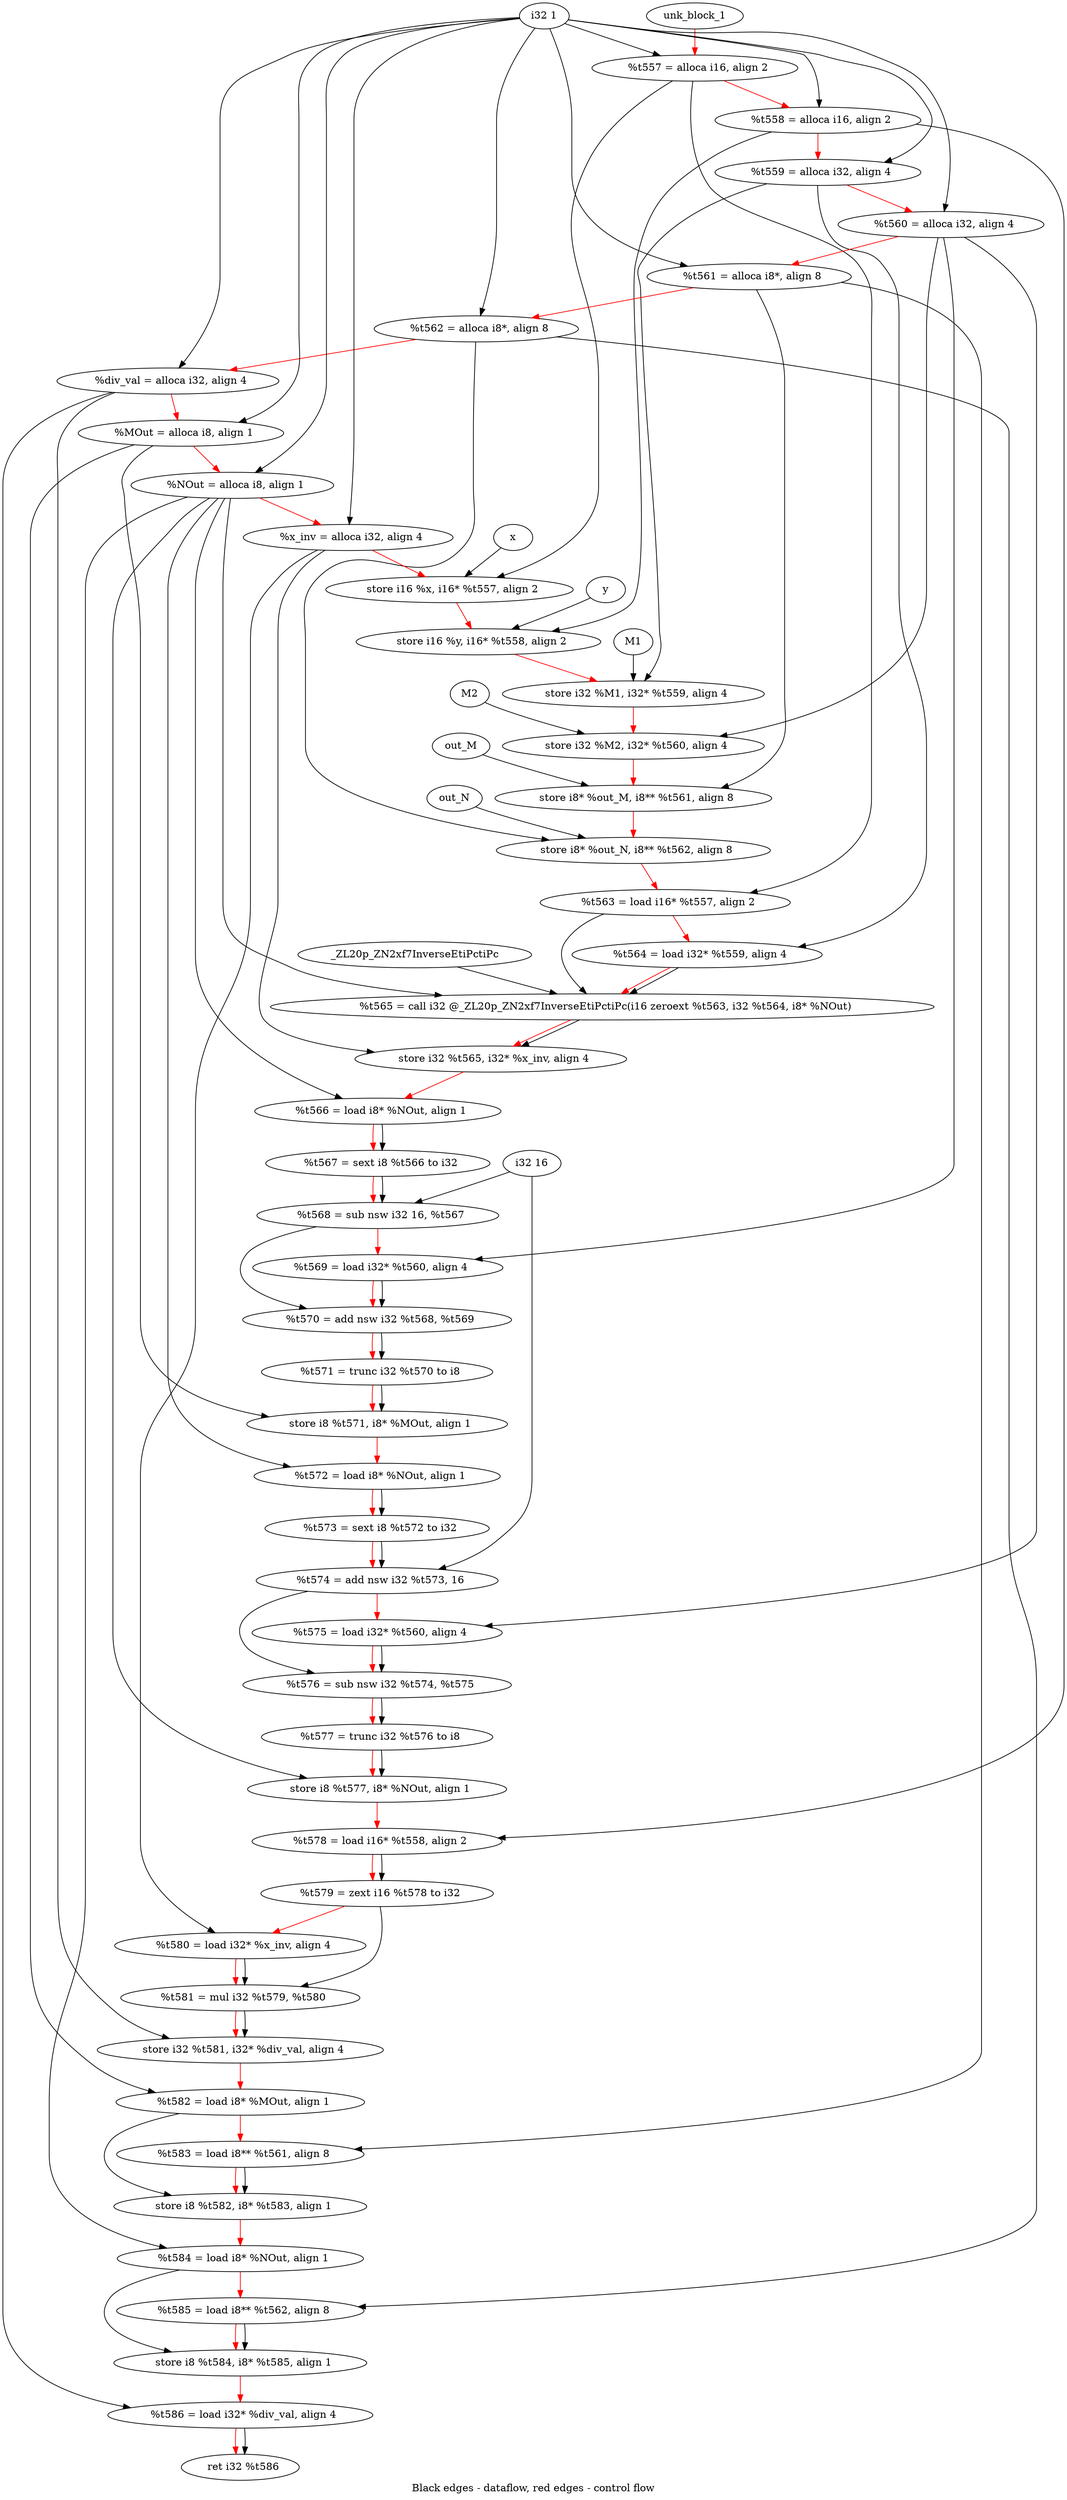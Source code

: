 digraph G {
compound=true
label="Black edges - dataflow, red edges - control flow"
"t557" [label="  %t557 = alloca i16, align 2"]
"t558" [label="  %t558 = alloca i16, align 2"]
"t559" [label="  %t559 = alloca i32, align 4"]
"t560" [label="  %t560 = alloca i32, align 4"]
"t561" [label="  %t561 = alloca i8*, align 8"]
"t562" [label="  %t562 = alloca i8*, align 8"]
"div_val" [label="  %div_val = alloca i32, align 4"]
"MOut" [label="  %MOut = alloca i8, align 1"]
"NOut" [label="  %NOut = alloca i8, align 1"]
"x_inv" [label="  %x_inv = alloca i32, align 4"]
"_1" [label="  store i16 %x, i16* %t557, align 2"]
"_2" [label="  store i16 %y, i16* %t558, align 2"]
"_3" [label="  store i32 %M1, i32* %t559, align 4"]
"_4" [label="  store i32 %M2, i32* %t560, align 4"]
"_5" [label="  store i8* %out_M, i8** %t561, align 8"]
"_6" [label="  store i8* %out_N, i8** %t562, align 8"]
"t563" [label="  %t563 = load i16* %t557, align 2"]
"t564" [label="  %t564 = load i32* %t559, align 4"]
"t565" [label="  %t565 = call i32 @_ZL20p_ZN2xf7InverseEtiPctiPc(i16 zeroext %t563, i32 %t564, i8* %NOut)"]
"_7" [label="  store i32 %t565, i32* %x_inv, align 4"]
"t566" [label="  %t566 = load i8* %NOut, align 1"]
"t567" [label="  %t567 = sext i8 %t566 to i32"]
"t568" [label="  %t568 = sub nsw i32 16, %t567"]
"t569" [label="  %t569 = load i32* %t560, align 4"]
"t570" [label="  %t570 = add nsw i32 %t568, %t569"]
"t571" [label="  %t571 = trunc i32 %t570 to i8"]
"_8" [label="  store i8 %t571, i8* %MOut, align 1"]
"t572" [label="  %t572 = load i8* %NOut, align 1"]
"t573" [label="  %t573 = sext i8 %t572 to i32"]
"t574" [label="  %t574 = add nsw i32 %t573, 16"]
"t575" [label="  %t575 = load i32* %t560, align 4"]
"t576" [label="  %t576 = sub nsw i32 %t574, %t575"]
"t577" [label="  %t577 = trunc i32 %t576 to i8"]
"_9" [label="  store i8 %t577, i8* %NOut, align 1"]
"t578" [label="  %t578 = load i16* %t558, align 2"]
"t579" [label="  %t579 = zext i16 %t578 to i32"]
"t580" [label="  %t580 = load i32* %x_inv, align 4"]
"t581" [label="  %t581 = mul i32 %t579, %t580"]
"_10" [label="  store i32 %t581, i32* %div_val, align 4"]
"t582" [label="  %t582 = load i8* %MOut, align 1"]
"t583" [label="  %t583 = load i8** %t561, align 8"]
"_11" [label="  store i8 %t582, i8* %t583, align 1"]
"t584" [label="  %t584 = load i8* %NOut, align 1"]
"t585" [label="  %t585 = load i8** %t562, align 8"]
"_12" [label="  store i8 %t584, i8* %t585, align 1"]
"t586" [label="  %t586 = load i32* %div_val, align 4"]
"_13" [label="  ret i32 %t586"]
"unk_block_1" -> "t557"[color=red]
"i32 1" -> "t557"
"t557" -> "t558"[color=red weight=2]
"i32 1" -> "t558"
"t558" -> "t559"[color=red weight=2]
"i32 1" -> "t559"
"t559" -> "t560"[color=red weight=2]
"i32 1" -> "t560"
"t560" -> "t561"[color=red weight=2]
"i32 1" -> "t561"
"t561" -> "t562"[color=red weight=2]
"i32 1" -> "t562"
"t562" -> "div_val"[color=red weight=2]
"i32 1" -> "div_val"
"div_val" -> "MOut"[color=red weight=2]
"i32 1" -> "MOut"
"MOut" -> "NOut"[color=red weight=2]
"i32 1" -> "NOut"
"NOut" -> "x_inv"[color=red weight=2]
"i32 1" -> "x_inv"
"x_inv" -> "_1"[color=red weight=2]
"x" -> "_1"
"t557" -> "_1"
"_1" -> "_2"[color=red weight=2]
"y" -> "_2"
"t558" -> "_2"
"_2" -> "_3"[color=red weight=2]
"M1" -> "_3"
"t559" -> "_3"
"_3" -> "_4"[color=red weight=2]
"M2" -> "_4"
"t560" -> "_4"
"_4" -> "_5"[color=red weight=2]
"out_M" -> "_5"
"t561" -> "_5"
"_5" -> "_6"[color=red weight=2]
"out_N" -> "_6"
"t562" -> "_6"
"_6" -> "t563"[color=red weight=2]
"t557" -> "t563"
"t563" -> "t564"[color=red weight=2]
"t559" -> "t564"
"t564" -> "t565"[color=red weight=2]
"t563" -> "t565"
"t564" -> "t565"
"NOut" -> "t565"
"_ZL20p_ZN2xf7InverseEtiPctiPc" -> "t565"
"t565" -> "_7"[color=red weight=2]
"t565" -> "_7"
"x_inv" -> "_7"
"_7" -> "t566"[color=red weight=2]
"NOut" -> "t566"
"t566" -> "t567"[color=red weight=2]
"t566" -> "t567"
"t567" -> "t568"[color=red weight=2]
"i32 16" -> "t568"
"t567" -> "t568"
"t568" -> "t569"[color=red weight=2]
"t560" -> "t569"
"t569" -> "t570"[color=red weight=2]
"t568" -> "t570"
"t569" -> "t570"
"t570" -> "t571"[color=red weight=2]
"t570" -> "t571"
"t571" -> "_8"[color=red weight=2]
"t571" -> "_8"
"MOut" -> "_8"
"_8" -> "t572"[color=red weight=2]
"NOut" -> "t572"
"t572" -> "t573"[color=red weight=2]
"t572" -> "t573"
"t573" -> "t574"[color=red weight=2]
"t573" -> "t574"
"i32 16" -> "t574"
"t574" -> "t575"[color=red weight=2]
"t560" -> "t575"
"t575" -> "t576"[color=red weight=2]
"t574" -> "t576"
"t575" -> "t576"
"t576" -> "t577"[color=red weight=2]
"t576" -> "t577"
"t577" -> "_9"[color=red weight=2]
"t577" -> "_9"
"NOut" -> "_9"
"_9" -> "t578"[color=red weight=2]
"t558" -> "t578"
"t578" -> "t579"[color=red weight=2]
"t578" -> "t579"
"t579" -> "t580"[color=red weight=2]
"x_inv" -> "t580"
"t580" -> "t581"[color=red weight=2]
"t579" -> "t581"
"t580" -> "t581"
"t581" -> "_10"[color=red weight=2]
"t581" -> "_10"
"div_val" -> "_10"
"_10" -> "t582"[color=red weight=2]
"MOut" -> "t582"
"t582" -> "t583"[color=red weight=2]
"t561" -> "t583"
"t583" -> "_11"[color=red weight=2]
"t582" -> "_11"
"t583" -> "_11"
"_11" -> "t584"[color=red weight=2]
"NOut" -> "t584"
"t584" -> "t585"[color=red weight=2]
"t562" -> "t585"
"t585" -> "_12"[color=red weight=2]
"t584" -> "_12"
"t585" -> "_12"
"_12" -> "t586"[color=red weight=2]
"div_val" -> "t586"
"t586" -> "_13"[color=red weight=2]
"t586" -> "_13"

}
